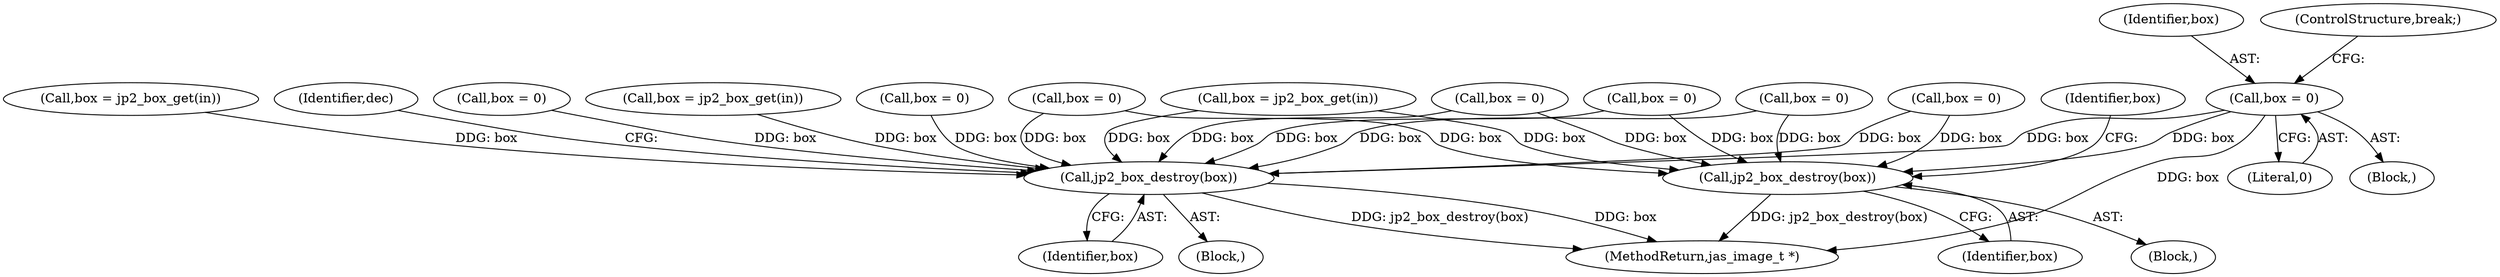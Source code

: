 digraph "0_jasper_d42b2388f7f8e0332c846675133acea151fc557a_33@pointer" {
"1000284" [label="(Call,box = 0)"];
"1000355" [label="(Call,jp2_box_destroy(box))"];
"1001256" [label="(Call,jp2_box_destroy(box))"];
"1000268" [label="(Call,box = 0)"];
"1000300" [label="(Call,box = 0)"];
"1000286" [label="(Literal,0)"];
"1001257" [label="(Identifier,box)"];
"1000332" [label="(Call,box = 0)"];
"1000165" [label="(Call,box = jp2_box_get(in))"];
"1000348" [label="(Call,box = 0)"];
"1001259" [label="(Identifier,dec)"];
"1000278" [label="(Block,)"];
"1000285" [label="(Identifier,box)"];
"1000287" [label="(ControlStructure,break;)"];
"1001255" [label="(Block,)"];
"1000354" [label="(Block,)"];
"1000150" [label="(Call,box = 0)"];
"1000356" [label="(Identifier,box)"];
"1000284" [label="(Call,box = 0)"];
"1000355" [label="(Call,jp2_box_destroy(box))"];
"1000204" [label="(Call,box = jp2_box_get(in))"];
"1000357" [label="(Call,box = 0)"];
"1000229" [label="(Call,box = jp2_box_get(in))"];
"1000358" [label="(Identifier,box)"];
"1001265" [label="(MethodReturn,jas_image_t *)"];
"1001256" [label="(Call,jp2_box_destroy(box))"];
"1000316" [label="(Call,box = 0)"];
"1000284" -> "1000278"  [label="AST: "];
"1000284" -> "1000286"  [label="CFG: "];
"1000285" -> "1000284"  [label="AST: "];
"1000286" -> "1000284"  [label="AST: "];
"1000287" -> "1000284"  [label="CFG: "];
"1000284" -> "1001265"  [label="DDG: box"];
"1000284" -> "1000355"  [label="DDG: box"];
"1000284" -> "1001256"  [label="DDG: box"];
"1000355" -> "1000354"  [label="AST: "];
"1000355" -> "1000356"  [label="CFG: "];
"1000356" -> "1000355"  [label="AST: "];
"1000358" -> "1000355"  [label="CFG: "];
"1000355" -> "1001265"  [label="DDG: jp2_box_destroy(box)"];
"1000348" -> "1000355"  [label="DDG: box"];
"1000332" -> "1000355"  [label="DDG: box"];
"1000268" -> "1000355"  [label="DDG: box"];
"1000300" -> "1000355"  [label="DDG: box"];
"1000229" -> "1000355"  [label="DDG: box"];
"1000316" -> "1000355"  [label="DDG: box"];
"1001256" -> "1001255"  [label="AST: "];
"1001256" -> "1001257"  [label="CFG: "];
"1001257" -> "1001256"  [label="AST: "];
"1001259" -> "1001256"  [label="CFG: "];
"1001256" -> "1001265"  [label="DDG: box"];
"1001256" -> "1001265"  [label="DDG: jp2_box_destroy(box)"];
"1000348" -> "1001256"  [label="DDG: box"];
"1000332" -> "1001256"  [label="DDG: box"];
"1000150" -> "1001256"  [label="DDG: box"];
"1000300" -> "1001256"  [label="DDG: box"];
"1000357" -> "1001256"  [label="DDG: box"];
"1000229" -> "1001256"  [label="DDG: box"];
"1000204" -> "1001256"  [label="DDG: box"];
"1000316" -> "1001256"  [label="DDG: box"];
"1000268" -> "1001256"  [label="DDG: box"];
"1000165" -> "1001256"  [label="DDG: box"];
}
